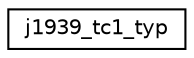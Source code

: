 digraph "Graphical Class Hierarchy"
{
  edge [fontname="Helvetica",fontsize="10",labelfontname="Helvetica",labelfontsize="10"];
  node [fontname="Helvetica",fontsize="10",shape=record];
  rankdir="LR";
  Node0 [label="j1939_tc1_typ",height=0.2,width=0.4,color="black", fillcolor="white", style="filled",URL="$structj1939__tc1__typ.html"];
}
